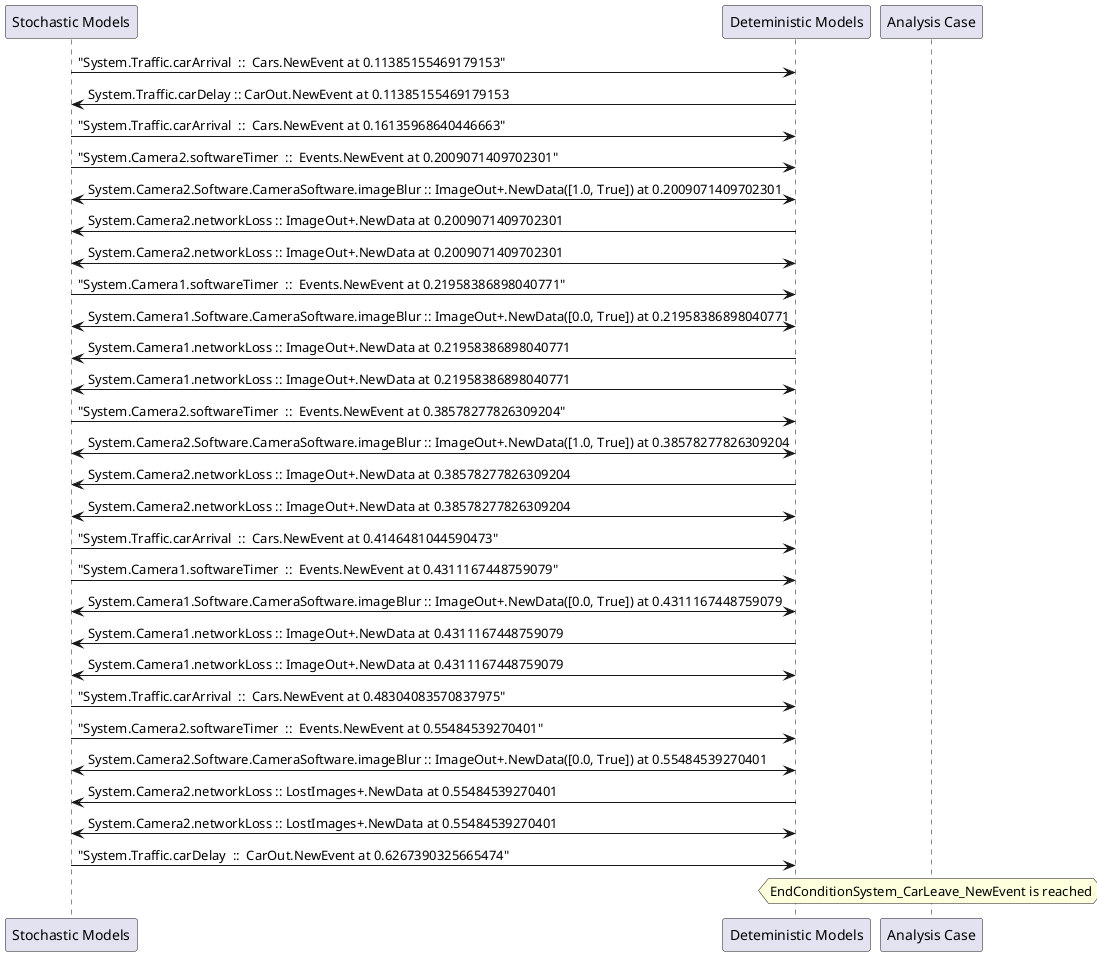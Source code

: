 
	@startuml
	participant "Stochastic Models" as stochmodel
	participant "Deteministic Models" as detmodel
	participant "Analysis Case" as analysis
	{5027_stop} stochmodel -> detmodel : "System.Traffic.carArrival  ::  Cars.NewEvent at 0.11385155469179153"
{5039_start} detmodel -> stochmodel : System.Traffic.carDelay :: CarOut.NewEvent at 0.11385155469179153
{5028_stop} stochmodel -> detmodel : "System.Traffic.carArrival  ::  Cars.NewEvent at 0.16135968640446663"
{5011_stop} stochmodel -> detmodel : "System.Camera2.softwareTimer  ::  Events.NewEvent at 0.2009071409702301"
detmodel <-> stochmodel : System.Camera2.Software.CameraSoftware.imageBlur :: ImageOut+.NewData([1.0, True]) at 0.2009071409702301
detmodel -> stochmodel : System.Camera2.networkLoss :: ImageOut+.NewData at 0.2009071409702301
detmodel <-> stochmodel : System.Camera2.networkLoss :: ImageOut+.NewData at 0.2009071409702301
{4996_stop} stochmodel -> detmodel : "System.Camera1.softwareTimer  ::  Events.NewEvent at 0.21958386898040771"
detmodel <-> stochmodel : System.Camera1.Software.CameraSoftware.imageBlur :: ImageOut+.NewData([0.0, True]) at 0.21958386898040771
detmodel -> stochmodel : System.Camera1.networkLoss :: ImageOut+.NewData at 0.21958386898040771
detmodel <-> stochmodel : System.Camera1.networkLoss :: ImageOut+.NewData at 0.21958386898040771
{5012_stop} stochmodel -> detmodel : "System.Camera2.softwareTimer  ::  Events.NewEvent at 0.38578277826309204"
detmodel <-> stochmodel : System.Camera2.Software.CameraSoftware.imageBlur :: ImageOut+.NewData([1.0, True]) at 0.38578277826309204
detmodel -> stochmodel : System.Camera2.networkLoss :: ImageOut+.NewData at 0.38578277826309204
detmodel <-> stochmodel : System.Camera2.networkLoss :: ImageOut+.NewData at 0.38578277826309204
{5029_stop} stochmodel -> detmodel : "System.Traffic.carArrival  ::  Cars.NewEvent at 0.4146481044590473"
{4997_stop} stochmodel -> detmodel : "System.Camera1.softwareTimer  ::  Events.NewEvent at 0.4311167448759079"
detmodel <-> stochmodel : System.Camera1.Software.CameraSoftware.imageBlur :: ImageOut+.NewData([0.0, True]) at 0.4311167448759079
detmodel -> stochmodel : System.Camera1.networkLoss :: ImageOut+.NewData at 0.4311167448759079
detmodel <-> stochmodel : System.Camera1.networkLoss :: ImageOut+.NewData at 0.4311167448759079
{5030_stop} stochmodel -> detmodel : "System.Traffic.carArrival  ::  Cars.NewEvent at 0.48304083570837975"
{5013_stop} stochmodel -> detmodel : "System.Camera2.softwareTimer  ::  Events.NewEvent at 0.55484539270401"
detmodel <-> stochmodel : System.Camera2.Software.CameraSoftware.imageBlur :: ImageOut+.NewData([0.0, True]) at 0.55484539270401
detmodel -> stochmodel : System.Camera2.networkLoss :: LostImages+.NewData at 0.55484539270401
detmodel <-> stochmodel : System.Camera2.networkLoss :: LostImages+.NewData at 0.55484539270401
{5039_stop} stochmodel -> detmodel : "System.Traffic.carDelay  ::  CarOut.NewEvent at 0.6267390325665474"
{5039_start} <-> {5039_stop} : delay
hnote over analysis 
EndConditionSystem_CarLeave_NewEvent is reached
endnote
@enduml